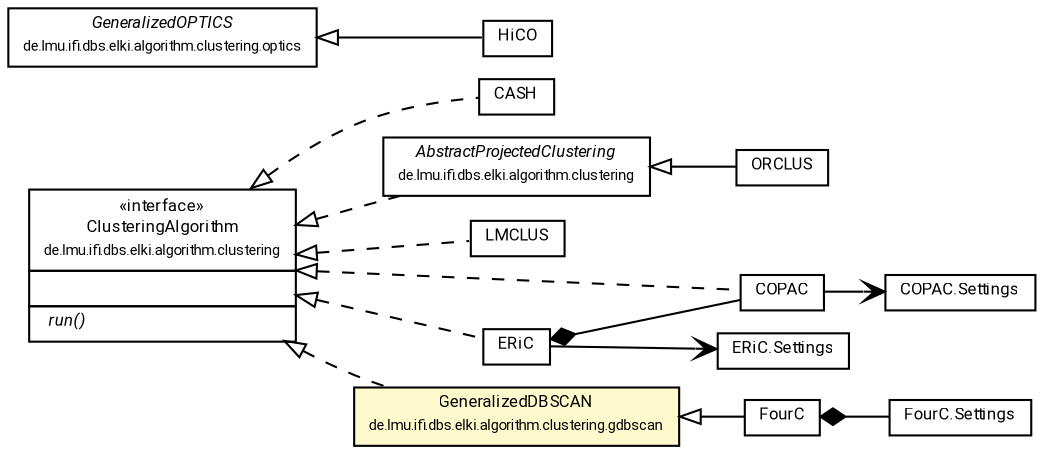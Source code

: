 #!/usr/local/bin/dot
#
# Class diagram 
# Generated by UMLGraph version R5_7_2-60-g0e99a6 (http://www.spinellis.gr/umlgraph/)
#

digraph G {
	graph [fontnames="svg"]
	edge [fontname="Roboto",fontsize=7,labelfontname="Roboto",labelfontsize=7,color="black"];
	node [fontname="Roboto",fontcolor="black",fontsize=8,shape=plaintext,margin=0,width=0,height=0];
	nodesep=0.15;
	ranksep=0.25;
	rankdir=LR;
	// de.lmu.ifi.dbs.elki.algorithm.clustering.correlation.CASH<V extends de.lmu.ifi.dbs.elki.data.NumberVector>
	c86486 [label=<<table title="de.lmu.ifi.dbs.elki.algorithm.clustering.correlation.CASH" border="0" cellborder="1" cellspacing="0" cellpadding="2" href="CASH.html" target="_parent">
		<tr><td><table border="0" cellspacing="0" cellpadding="1">
		<tr><td align="center" balign="center"> <font face="Roboto">CASH</font> </td></tr>
		</table></td></tr>
		</table>>, URL="CASH.html"];
	// de.lmu.ifi.dbs.elki.algorithm.clustering.AbstractProjectedClustering<R extends de.lmu.ifi.dbs.elki.data.Clustering<?>, V extends de.lmu.ifi.dbs.elki.data.NumberVector>
	c87039 [label=<<table title="de.lmu.ifi.dbs.elki.algorithm.clustering.AbstractProjectedClustering" border="0" cellborder="1" cellspacing="0" cellpadding="2" href="../AbstractProjectedClustering.html" target="_parent">
		<tr><td><table border="0" cellspacing="0" cellpadding="1">
		<tr><td align="center" balign="center"> <font face="Roboto"><i>AbstractProjectedClustering</i></font> </td></tr>
		<tr><td align="center" balign="center"> <font face="Roboto" point-size="7.0">de.lmu.ifi.dbs.elki.algorithm.clustering</font> </td></tr>
		</table></td></tr>
		</table>>, URL="../AbstractProjectedClustering.html"];
	// de.lmu.ifi.dbs.elki.algorithm.clustering.correlation.HiCO<V extends de.lmu.ifi.dbs.elki.data.NumberVector>
	c87041 [label=<<table title="de.lmu.ifi.dbs.elki.algorithm.clustering.correlation.HiCO" border="0" cellborder="1" cellspacing="0" cellpadding="2" href="HiCO.html" target="_parent">
		<tr><td><table border="0" cellspacing="0" cellpadding="1">
		<tr><td align="center" balign="center"> <font face="Roboto">HiCO</font> </td></tr>
		</table></td></tr>
		</table>>, URL="HiCO.html"];
	// de.lmu.ifi.dbs.elki.algorithm.clustering.correlation.LMCLUS
	c87044 [label=<<table title="de.lmu.ifi.dbs.elki.algorithm.clustering.correlation.LMCLUS" border="0" cellborder="1" cellspacing="0" cellpadding="2" href="LMCLUS.html" target="_parent">
		<tr><td><table border="0" cellspacing="0" cellpadding="1">
		<tr><td align="center" balign="center"> <font face="Roboto">LMCLUS</font> </td></tr>
		</table></td></tr>
		</table>>, URL="LMCLUS.html"];
	// de.lmu.ifi.dbs.elki.algorithm.clustering.correlation.COPAC<V extends de.lmu.ifi.dbs.elki.data.NumberVector>
	c87047 [label=<<table title="de.lmu.ifi.dbs.elki.algorithm.clustering.correlation.COPAC" border="0" cellborder="1" cellspacing="0" cellpadding="2" href="COPAC.html" target="_parent">
		<tr><td><table border="0" cellspacing="0" cellpadding="1">
		<tr><td align="center" balign="center"> <font face="Roboto">COPAC</font> </td></tr>
		</table></td></tr>
		</table>>, URL="COPAC.html"];
	// de.lmu.ifi.dbs.elki.algorithm.clustering.correlation.COPAC.Settings
	c87048 [label=<<table title="de.lmu.ifi.dbs.elki.algorithm.clustering.correlation.COPAC.Settings" border="0" cellborder="1" cellspacing="0" cellpadding="2" href="COPAC.Settings.html" target="_parent">
		<tr><td><table border="0" cellspacing="0" cellpadding="1">
		<tr><td align="center" balign="center"> <font face="Roboto">COPAC.Settings</font> </td></tr>
		</table></td></tr>
		</table>>, URL="COPAC.Settings.html"];
	// de.lmu.ifi.dbs.elki.algorithm.clustering.correlation.ERiC<V extends de.lmu.ifi.dbs.elki.data.NumberVector>
	c87050 [label=<<table title="de.lmu.ifi.dbs.elki.algorithm.clustering.correlation.ERiC" border="0" cellborder="1" cellspacing="0" cellpadding="2" href="ERiC.html" target="_parent">
		<tr><td><table border="0" cellspacing="0" cellpadding="1">
		<tr><td align="center" balign="center"> <font face="Roboto">ERiC</font> </td></tr>
		</table></td></tr>
		</table>>, URL="ERiC.html"];
	// de.lmu.ifi.dbs.elki.algorithm.clustering.correlation.ERiC.Settings
	c87051 [label=<<table title="de.lmu.ifi.dbs.elki.algorithm.clustering.correlation.ERiC.Settings" border="0" cellborder="1" cellspacing="0" cellpadding="2" href="ERiC.Settings.html" target="_parent">
		<tr><td><table border="0" cellspacing="0" cellpadding="1">
		<tr><td align="center" balign="center"> <font face="Roboto">ERiC.Settings</font> </td></tr>
		</table></td></tr>
		</table>>, URL="ERiC.Settings.html"];
	// de.lmu.ifi.dbs.elki.algorithm.clustering.correlation.FourC<V extends de.lmu.ifi.dbs.elki.data.NumberVector>
	c87053 [label=<<table title="de.lmu.ifi.dbs.elki.algorithm.clustering.correlation.FourC" border="0" cellborder="1" cellspacing="0" cellpadding="2" href="FourC.html" target="_parent">
		<tr><td><table border="0" cellspacing="0" cellpadding="1">
		<tr><td align="center" balign="center"> <font face="Roboto">FourC</font> </td></tr>
		</table></td></tr>
		</table>>, URL="FourC.html"];
	// de.lmu.ifi.dbs.elki.algorithm.clustering.correlation.FourC.Settings
	c87054 [label=<<table title="de.lmu.ifi.dbs.elki.algorithm.clustering.correlation.FourC.Settings" border="0" cellborder="1" cellspacing="0" cellpadding="2" href="FourC.Settings.html" target="_parent">
		<tr><td><table border="0" cellspacing="0" cellpadding="1">
		<tr><td align="center" balign="center"> <font face="Roboto">FourC.Settings</font> </td></tr>
		</table></td></tr>
		</table>>, URL="FourC.Settings.html"];
	// de.lmu.ifi.dbs.elki.algorithm.clustering.correlation.ORCLUS<V extends de.lmu.ifi.dbs.elki.data.NumberVector>
	c87057 [label=<<table title="de.lmu.ifi.dbs.elki.algorithm.clustering.correlation.ORCLUS" border="0" cellborder="1" cellspacing="0" cellpadding="2" href="ORCLUS.html" target="_parent">
		<tr><td><table border="0" cellspacing="0" cellpadding="1">
		<tr><td align="center" balign="center"> <font face="Roboto">ORCLUS</font> </td></tr>
		</table></td></tr>
		</table>>, URL="ORCLUS.html"];
	// de.lmu.ifi.dbs.elki.algorithm.clustering.optics.GeneralizedOPTICS<O, R extends de.lmu.ifi.dbs.elki.algorithm.clustering.optics.ClusterOrder>
	c87066 [label=<<table title="de.lmu.ifi.dbs.elki.algorithm.clustering.optics.GeneralizedOPTICS" border="0" cellborder="1" cellspacing="0" cellpadding="2" href="../optics/GeneralizedOPTICS.html" target="_parent">
		<tr><td><table border="0" cellspacing="0" cellpadding="1">
		<tr><td align="center" balign="center"> <font face="Roboto"><i>GeneralizedOPTICS</i></font> </td></tr>
		<tr><td align="center" balign="center"> <font face="Roboto" point-size="7.0">de.lmu.ifi.dbs.elki.algorithm.clustering.optics</font> </td></tr>
		</table></td></tr>
		</table>>, URL="../optics/GeneralizedOPTICS.html"];
	// de.lmu.ifi.dbs.elki.algorithm.clustering.ClusteringAlgorithm<C extends de.lmu.ifi.dbs.elki.data.Clustering<? extends de.lmu.ifi.dbs.elki.data.model.Model>>
	c87219 [label=<<table title="de.lmu.ifi.dbs.elki.algorithm.clustering.ClusteringAlgorithm" border="0" cellborder="1" cellspacing="0" cellpadding="2" href="../ClusteringAlgorithm.html" target="_parent">
		<tr><td><table border="0" cellspacing="0" cellpadding="1">
		<tr><td align="center" balign="center"> &#171;interface&#187; </td></tr>
		<tr><td align="center" balign="center"> <font face="Roboto">ClusteringAlgorithm</font> </td></tr>
		<tr><td align="center" balign="center"> <font face="Roboto" point-size="7.0">de.lmu.ifi.dbs.elki.algorithm.clustering</font> </td></tr>
		</table></td></tr>
		<tr><td><table border="0" cellspacing="0" cellpadding="1">
		<tr><td align="left" balign="left">  </td></tr>
		</table></td></tr>
		<tr><td><table border="0" cellspacing="0" cellpadding="1">
		<tr><td align="left" balign="left"> <i> run()</i> </td></tr>
		</table></td></tr>
		</table>>, URL="../ClusteringAlgorithm.html"];
	// de.lmu.ifi.dbs.elki.algorithm.clustering.gdbscan.GeneralizedDBSCAN
	c87280 [label=<<table title="de.lmu.ifi.dbs.elki.algorithm.clustering.gdbscan.GeneralizedDBSCAN" border="0" cellborder="1" cellspacing="0" cellpadding="2" bgcolor="LemonChiffon" href="../gdbscan/GeneralizedDBSCAN.html" target="_parent">
		<tr><td><table border="0" cellspacing="0" cellpadding="1">
		<tr><td align="center" balign="center"> <font face="Roboto">GeneralizedDBSCAN</font> </td></tr>
		<tr><td align="center" balign="center"> <font face="Roboto" point-size="7.0">de.lmu.ifi.dbs.elki.algorithm.clustering.gdbscan</font> </td></tr>
		</table></td></tr>
		</table>>, URL="../gdbscan/GeneralizedDBSCAN.html"];
	// de.lmu.ifi.dbs.elki.algorithm.clustering.correlation.CASH<V extends de.lmu.ifi.dbs.elki.data.NumberVector> implements de.lmu.ifi.dbs.elki.algorithm.clustering.ClusteringAlgorithm<C extends de.lmu.ifi.dbs.elki.data.Clustering<? extends de.lmu.ifi.dbs.elki.data.model.Model>>
	c87219 -> c86486 [arrowtail=empty,style=dashed,dir=back,weight=9];
	// de.lmu.ifi.dbs.elki.algorithm.clustering.AbstractProjectedClustering<R extends de.lmu.ifi.dbs.elki.data.Clustering<?>, V extends de.lmu.ifi.dbs.elki.data.NumberVector> implements de.lmu.ifi.dbs.elki.algorithm.clustering.ClusteringAlgorithm<C extends de.lmu.ifi.dbs.elki.data.Clustering<? extends de.lmu.ifi.dbs.elki.data.model.Model>>
	c87219 -> c87039 [arrowtail=empty,style=dashed,dir=back,weight=9];
	// de.lmu.ifi.dbs.elki.algorithm.clustering.correlation.HiCO<V extends de.lmu.ifi.dbs.elki.data.NumberVector> extends de.lmu.ifi.dbs.elki.algorithm.clustering.optics.GeneralizedOPTICS<O, R extends de.lmu.ifi.dbs.elki.algorithm.clustering.optics.ClusterOrder>
	c87066 -> c87041 [arrowtail=empty,dir=back,weight=10];
	// de.lmu.ifi.dbs.elki.algorithm.clustering.correlation.LMCLUS implements de.lmu.ifi.dbs.elki.algorithm.clustering.ClusteringAlgorithm<C extends de.lmu.ifi.dbs.elki.data.Clustering<? extends de.lmu.ifi.dbs.elki.data.model.Model>>
	c87219 -> c87044 [arrowtail=empty,style=dashed,dir=back,weight=9];
	// de.lmu.ifi.dbs.elki.algorithm.clustering.correlation.COPAC<V extends de.lmu.ifi.dbs.elki.data.NumberVector> implements de.lmu.ifi.dbs.elki.algorithm.clustering.ClusteringAlgorithm<C extends de.lmu.ifi.dbs.elki.data.Clustering<? extends de.lmu.ifi.dbs.elki.data.model.Model>>
	c87219 -> c87047 [arrowtail=empty,style=dashed,dir=back,weight=9];
	// de.lmu.ifi.dbs.elki.algorithm.clustering.correlation.ERiC<V extends de.lmu.ifi.dbs.elki.data.NumberVector> implements de.lmu.ifi.dbs.elki.algorithm.clustering.ClusteringAlgorithm<C extends de.lmu.ifi.dbs.elki.data.Clustering<? extends de.lmu.ifi.dbs.elki.data.model.Model>>
	c87219 -> c87050 [arrowtail=empty,style=dashed,dir=back,weight=9];
	// de.lmu.ifi.dbs.elki.algorithm.clustering.correlation.ERiC<V extends de.lmu.ifi.dbs.elki.data.NumberVector> composed de.lmu.ifi.dbs.elki.algorithm.clustering.correlation.COPAC<V extends de.lmu.ifi.dbs.elki.data.NumberVector>
	c87050 -> c87047 [arrowhead=none,arrowtail=diamond,dir=back,weight=6];
	// de.lmu.ifi.dbs.elki.algorithm.clustering.correlation.FourC<V extends de.lmu.ifi.dbs.elki.data.NumberVector> extends de.lmu.ifi.dbs.elki.algorithm.clustering.gdbscan.GeneralizedDBSCAN
	c87280 -> c87053 [arrowtail=empty,dir=back,weight=10];
	// de.lmu.ifi.dbs.elki.algorithm.clustering.correlation.FourC<V extends de.lmu.ifi.dbs.elki.data.NumberVector> composed de.lmu.ifi.dbs.elki.algorithm.clustering.correlation.FourC.Settings
	c87053 -> c87054 [arrowhead=none,arrowtail=diamond,dir=back,weight=6];
	// de.lmu.ifi.dbs.elki.algorithm.clustering.correlation.ORCLUS<V extends de.lmu.ifi.dbs.elki.data.NumberVector> extends de.lmu.ifi.dbs.elki.algorithm.clustering.AbstractProjectedClustering<R extends de.lmu.ifi.dbs.elki.data.Clustering<?>, V extends de.lmu.ifi.dbs.elki.data.NumberVector>
	c87039 -> c87057 [arrowtail=empty,dir=back,weight=10];
	// de.lmu.ifi.dbs.elki.algorithm.clustering.gdbscan.GeneralizedDBSCAN implements de.lmu.ifi.dbs.elki.algorithm.clustering.ClusteringAlgorithm<C extends de.lmu.ifi.dbs.elki.data.Clustering<? extends de.lmu.ifi.dbs.elki.data.model.Model>>
	c87219 -> c87280 [arrowtail=empty,style=dashed,dir=back,weight=9];
	// de.lmu.ifi.dbs.elki.algorithm.clustering.correlation.COPAC<V extends de.lmu.ifi.dbs.elki.data.NumberVector> navassoc de.lmu.ifi.dbs.elki.algorithm.clustering.correlation.COPAC.Settings
	c87047 -> c87048 [arrowhead=open,weight=1];
	// de.lmu.ifi.dbs.elki.algorithm.clustering.correlation.ERiC<V extends de.lmu.ifi.dbs.elki.data.NumberVector> navassoc de.lmu.ifi.dbs.elki.algorithm.clustering.correlation.ERiC.Settings
	c87050 -> c87051 [arrowhead=open,weight=1];
}


